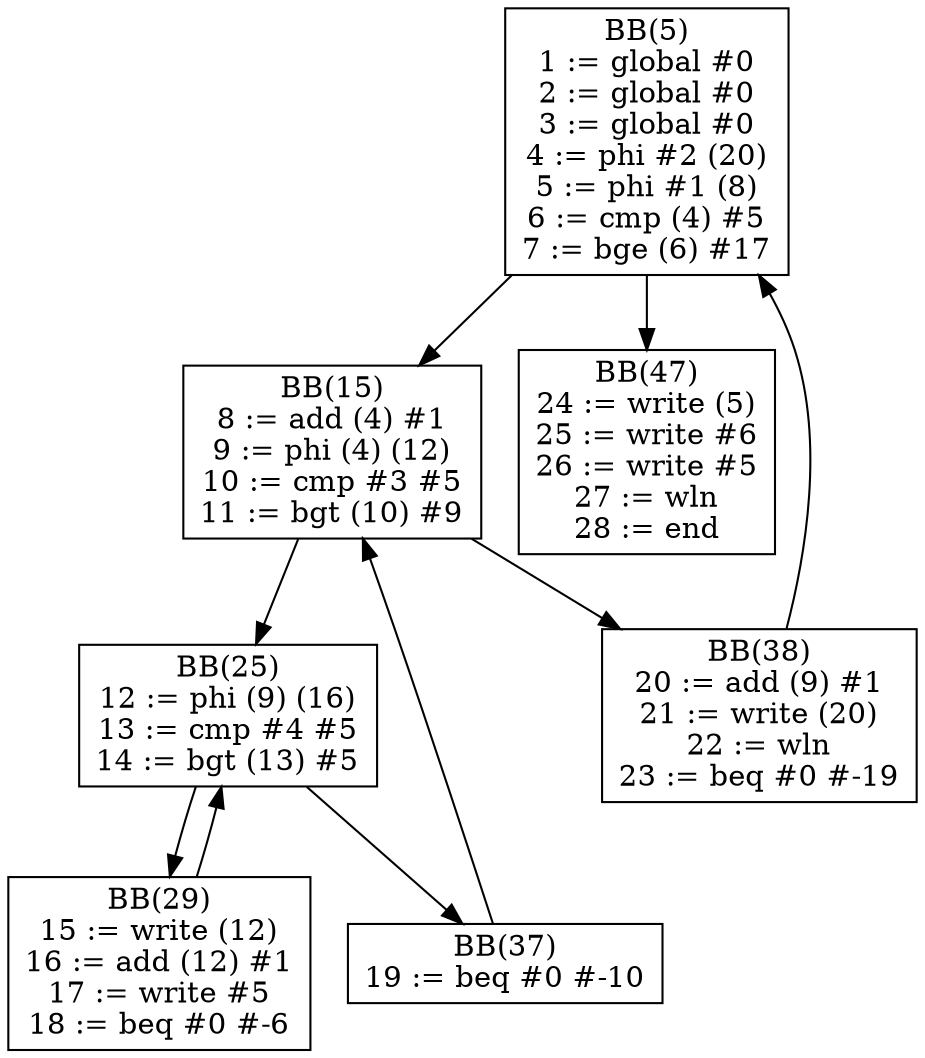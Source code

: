 digraph cfg {
BB5[shape = box, label = "BB(5)\n" + "1 := global #0\n" + "2 := global #0\n" + "3 := global #0\n" + "4 := phi #2 (20)\n" + "5 := phi #1 (8)\n" + "6 := cmp (4) #5\n" + "7 := bge (6) #17\n"];
BB15[shape = box, label = "BB(15)\n" + "8 := add (4) #1\n" + "9 := phi (4) (12)\n" + "10 := cmp #3 #5\n" + "11 := bgt (10) #9\n"];
BB47[shape = box, label = "BB(47)\n" + "24 := write (5)\n" + "25 := write #6\n" + "26 := write #5\n" + "27 := wln\n" + "28 := end\n"];
BB25[shape = box, label = "BB(25)\n" + "12 := phi (9) (16)\n" + "13 := cmp #4 #5\n" + "14 := bgt (13) #5\n"];
BB38[shape = box, label = "BB(38)\n" + "20 := add (9) #1\n" + "21 := write (20)\n" + "22 := wln\n" + "23 := beq #0 #-19\n"];
BB29[shape = box, label = "BB(29)\n" + "15 := write (12)\n" + "16 := add (12) #1\n" + "17 := write #5\n" + "18 := beq #0 #-6\n"];
BB37[shape = box, label = "BB(37)\n" + "19 := beq #0 #-10\n"];
BB5 -> BB15;
BB5 -> BB47;
BB15 -> BB25;
BB15 -> BB38;
BB25 -> BB29;
BB25 -> BB37;
BB38 -> BB5;
BB29 -> BB25;
BB37 -> BB15;
}
